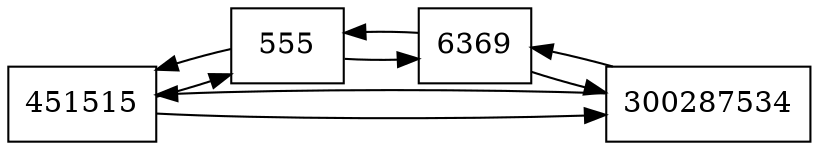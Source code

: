 digraph {
node[shape=box];
rankdir=LR;
451515[shape=box, label="451515"]; 
451515->555
451515->300287534
555[shape=box, label="555"]; 
555->6369
555->451515
6369[shape=box, label="6369"]; 
6369->300287534
6369->555
300287534[shape=box, label="300287534"]; 
300287534->451515
300287534->6369
 }
